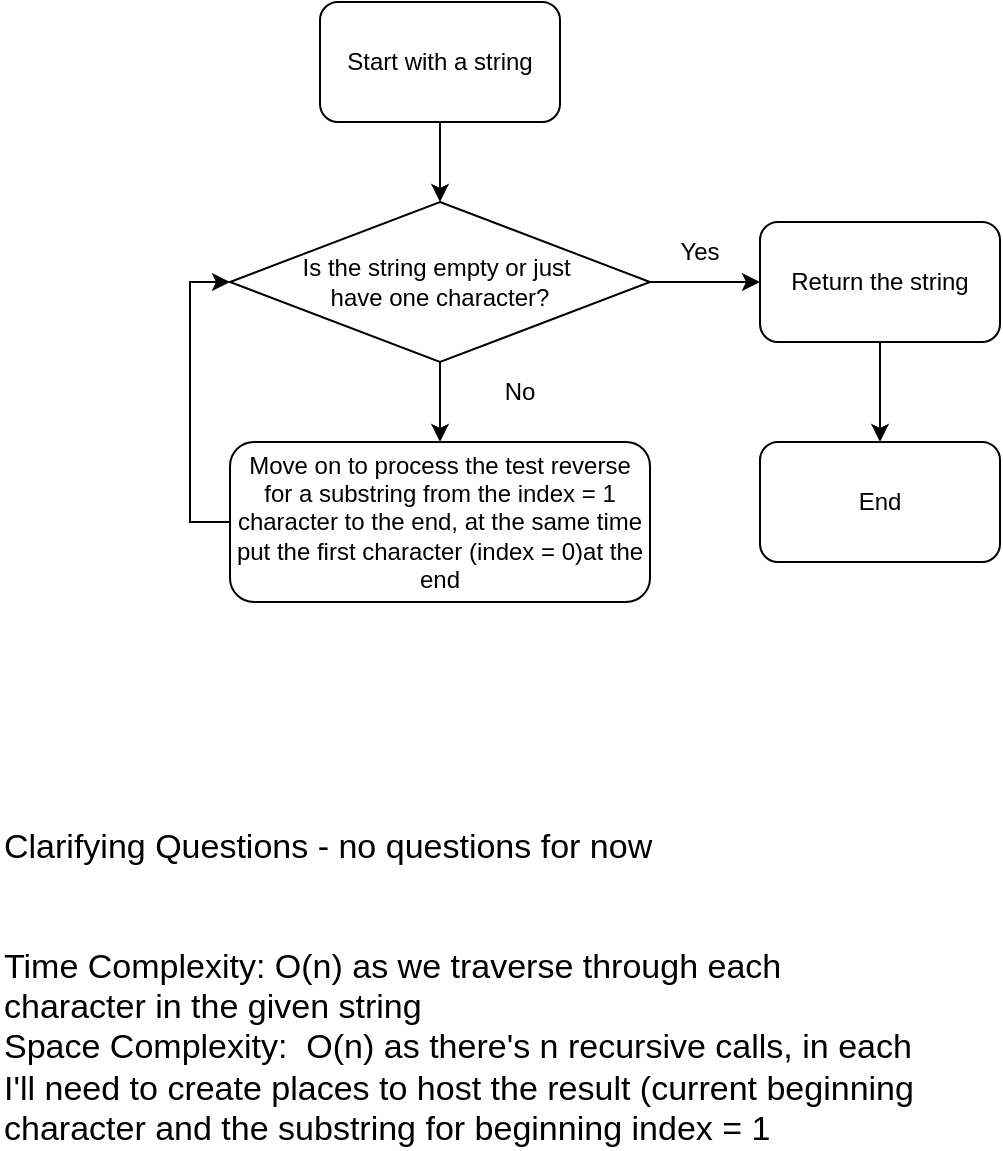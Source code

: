 <mxfile version="24.2.8" type="github">
  <diagram name="Page-1" id="JRZcmjMTkTMlrWtGoB6G">
    <mxGraphModel dx="1434" dy="772" grid="1" gridSize="10" guides="1" tooltips="1" connect="1" arrows="1" fold="1" page="1" pageScale="1" pageWidth="850" pageHeight="1100" math="0" shadow="0">
      <root>
        <mxCell id="0" />
        <mxCell id="1" parent="0" />
        <mxCell id="zb-hRZLLhtc6XqKu027c-1" value="Start with a string" style="rounded=1;whiteSpace=wrap;html=1;" vertex="1" parent="1">
          <mxGeometry x="220" y="70" width="120" height="60" as="geometry" />
        </mxCell>
        <mxCell id="zb-hRZLLhtc6XqKu027c-9" style="edgeStyle=orthogonalEdgeStyle;rounded=0;orthogonalLoop=1;jettySize=auto;html=1;exitX=0.5;exitY=1;exitDx=0;exitDy=0;entryX=0.5;entryY=0;entryDx=0;entryDy=0;" edge="1" parent="1" source="zb-hRZLLhtc6XqKu027c-2" target="zb-hRZLLhtc6XqKu027c-4">
          <mxGeometry relative="1" as="geometry" />
        </mxCell>
        <mxCell id="zb-hRZLLhtc6XqKu027c-11" value="" style="edgeStyle=orthogonalEdgeStyle;rounded=0;orthogonalLoop=1;jettySize=auto;html=1;" edge="1" parent="1" source="zb-hRZLLhtc6XqKu027c-2" target="zb-hRZLLhtc6XqKu027c-5">
          <mxGeometry relative="1" as="geometry" />
        </mxCell>
        <mxCell id="zb-hRZLLhtc6XqKu027c-2" value="Is the string empty or just&amp;nbsp;&lt;div&gt;have one character?&lt;/div&gt;" style="rhombus;whiteSpace=wrap;html=1;" vertex="1" parent="1">
          <mxGeometry x="175" y="170" width="210" height="80" as="geometry" />
        </mxCell>
        <mxCell id="zb-hRZLLhtc6XqKu027c-3" value="End" style="rounded=1;whiteSpace=wrap;html=1;" vertex="1" parent="1">
          <mxGeometry x="440" y="290" width="120" height="60" as="geometry" />
        </mxCell>
        <mxCell id="zb-hRZLLhtc6XqKu027c-10" style="edgeStyle=orthogonalEdgeStyle;rounded=0;orthogonalLoop=1;jettySize=auto;html=1;exitX=0;exitY=0.5;exitDx=0;exitDy=0;entryX=0;entryY=0.5;entryDx=0;entryDy=0;" edge="1" parent="1" source="zb-hRZLLhtc6XqKu027c-4" target="zb-hRZLLhtc6XqKu027c-2">
          <mxGeometry relative="1" as="geometry" />
        </mxCell>
        <mxCell id="zb-hRZLLhtc6XqKu027c-4" value="Move on to process the test reverse for a substring from the index = 1 character to the end, at the same time put the first character (index = 0)at the end" style="rounded=1;whiteSpace=wrap;html=1;" vertex="1" parent="1">
          <mxGeometry x="175" y="290" width="210" height="80" as="geometry" />
        </mxCell>
        <mxCell id="zb-hRZLLhtc6XqKu027c-13" value="" style="edgeStyle=orthogonalEdgeStyle;rounded=0;orthogonalLoop=1;jettySize=auto;html=1;" edge="1" parent="1" source="zb-hRZLLhtc6XqKu027c-5" target="zb-hRZLLhtc6XqKu027c-3">
          <mxGeometry relative="1" as="geometry" />
        </mxCell>
        <mxCell id="zb-hRZLLhtc6XqKu027c-5" value="Return the string" style="rounded=1;whiteSpace=wrap;html=1;" vertex="1" parent="1">
          <mxGeometry x="440" y="180" width="120" height="60" as="geometry" />
        </mxCell>
        <mxCell id="zb-hRZLLhtc6XqKu027c-8" value="" style="endArrow=classic;html=1;rounded=0;exitX=0.5;exitY=1;exitDx=0;exitDy=0;" edge="1" parent="1" source="zb-hRZLLhtc6XqKu027c-1" target="zb-hRZLLhtc6XqKu027c-2">
          <mxGeometry width="50" height="50" relative="1" as="geometry">
            <mxPoint x="400" y="420" as="sourcePoint" />
            <mxPoint x="450" y="370" as="targetPoint" />
          </mxGeometry>
        </mxCell>
        <mxCell id="zb-hRZLLhtc6XqKu027c-14" value="No" style="text;html=1;align=center;verticalAlign=middle;whiteSpace=wrap;rounded=0;" vertex="1" parent="1">
          <mxGeometry x="290" y="250" width="60" height="30" as="geometry" />
        </mxCell>
        <mxCell id="zb-hRZLLhtc6XqKu027c-15" value="Yes" style="text;html=1;align=center;verticalAlign=middle;whiteSpace=wrap;rounded=0;" vertex="1" parent="1">
          <mxGeometry x="380" y="180" width="60" height="30" as="geometry" />
        </mxCell>
        <mxCell id="zb-hRZLLhtc6XqKu027c-16" value="&lt;font style=&quot;font-size: 17px;&quot;&gt;Clarifying Questions - no questions for now&lt;/font&gt;" style="text;html=1;align=left;verticalAlign=middle;whiteSpace=wrap;rounded=0;" vertex="1" parent="1">
          <mxGeometry x="60" y="450" width="460" height="85" as="geometry" />
        </mxCell>
        <mxCell id="zb-hRZLLhtc6XqKu027c-17" value="&lt;span style=&quot;font-size: 17px;&quot;&gt;Time Complexity: O(n) as we traverse through each character in the given string&lt;/span&gt;&lt;div&gt;&lt;span style=&quot;font-size: 17px;&quot;&gt;Space Complexity:&amp;nbsp; O(n) as there&#39;s n recursive calls, in each I&#39;ll need to create places to host the result (current beginning character and the substring for beginning index = 1&amp;nbsp;&lt;br&gt;&lt;/span&gt;&lt;/div&gt;" style="text;html=1;align=left;verticalAlign=middle;whiteSpace=wrap;rounded=0;" vertex="1" parent="1">
          <mxGeometry x="60" y="550" width="460" height="85" as="geometry" />
        </mxCell>
      </root>
    </mxGraphModel>
  </diagram>
</mxfile>
